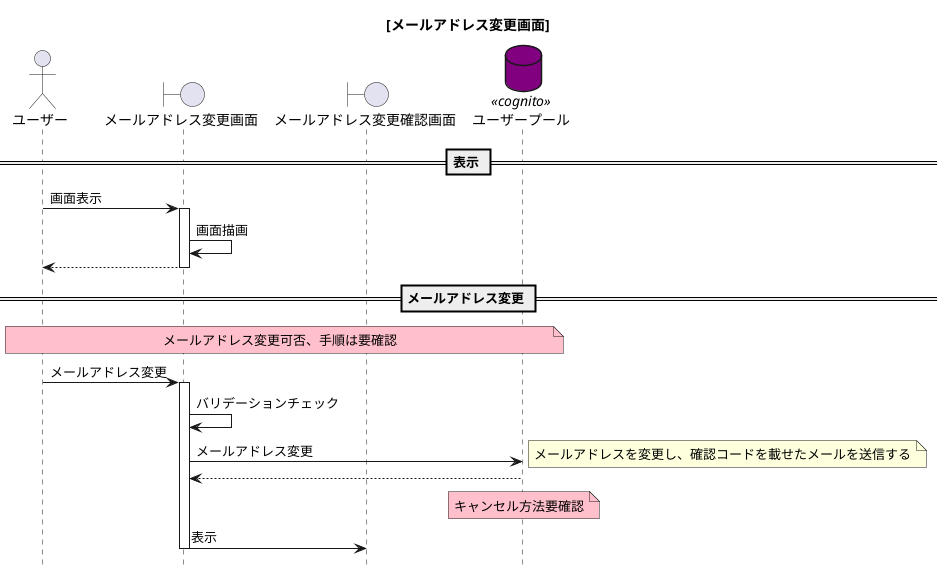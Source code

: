 @startuml{メールアドレス変更画面.png}
title [メールアドレス変更画面]
hide footbox

actor ユーザー as user
boundary メールアドレス変更画面 as view_1
boundary メールアドレス変更確認画面 as view_2
database ユーザープール as user_pools <<cognito>> #purple

== 表示 ==
user -> view_1 :画面表示
activate view_1
    view_1 -> view_1 :画面描画
    view_1 --> user
deactivate view_1

== メールアドレス変更 ==
note over user, user_pools #pink :メールアドレス変更可否、手順は要確認
user -> view_1 :メールアドレス変更
activate view_1
    view_1 -> view_1 :バリデーションチェック
    view_1 -> user_pools :メールアドレス変更
    note right :メールアドレスを変更し、確認コードを載せたメールを送信する
    user_pools --> view_1
    note over user_pools #pink :キャンセル方法要確認
    view_1 -> view_2 :表示
deactivate view_1

@enduml
